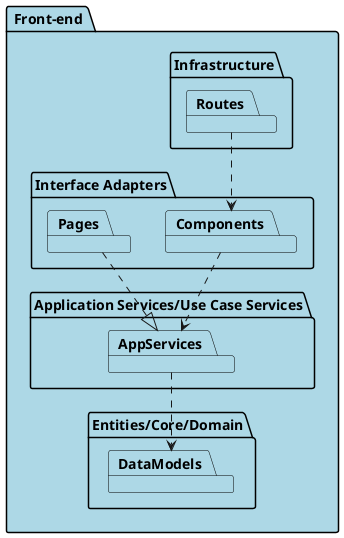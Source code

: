 @startuml 
top to bottom direction 
skinparam rectangle {
    BackgroundColor #ADD8E6
    BorderColor Black
}
skinparam package {
    BackgroundColor #ADD8E6
    BorderColor Black
}
skinparam defaultFontName Arial

package " Front-end " {

    package "Infrastructure" {
        package "Routes" as Routes
        
    }

    package "Interface Adapters" {
        package " " as Components
        package " " as Pages
    }
    
    package "Application Services/Use Case Services"{
    package " " as AppServices 
    }
    
    package Entities/Core/Domain {
    package " " as DataModels 
    
    }
    
  

    Routes ..> Components 
    Components ..> AppServices
    Pages ..|> AppServices
    
    AppServices ..> DataModels
    
    

}

@enduml
